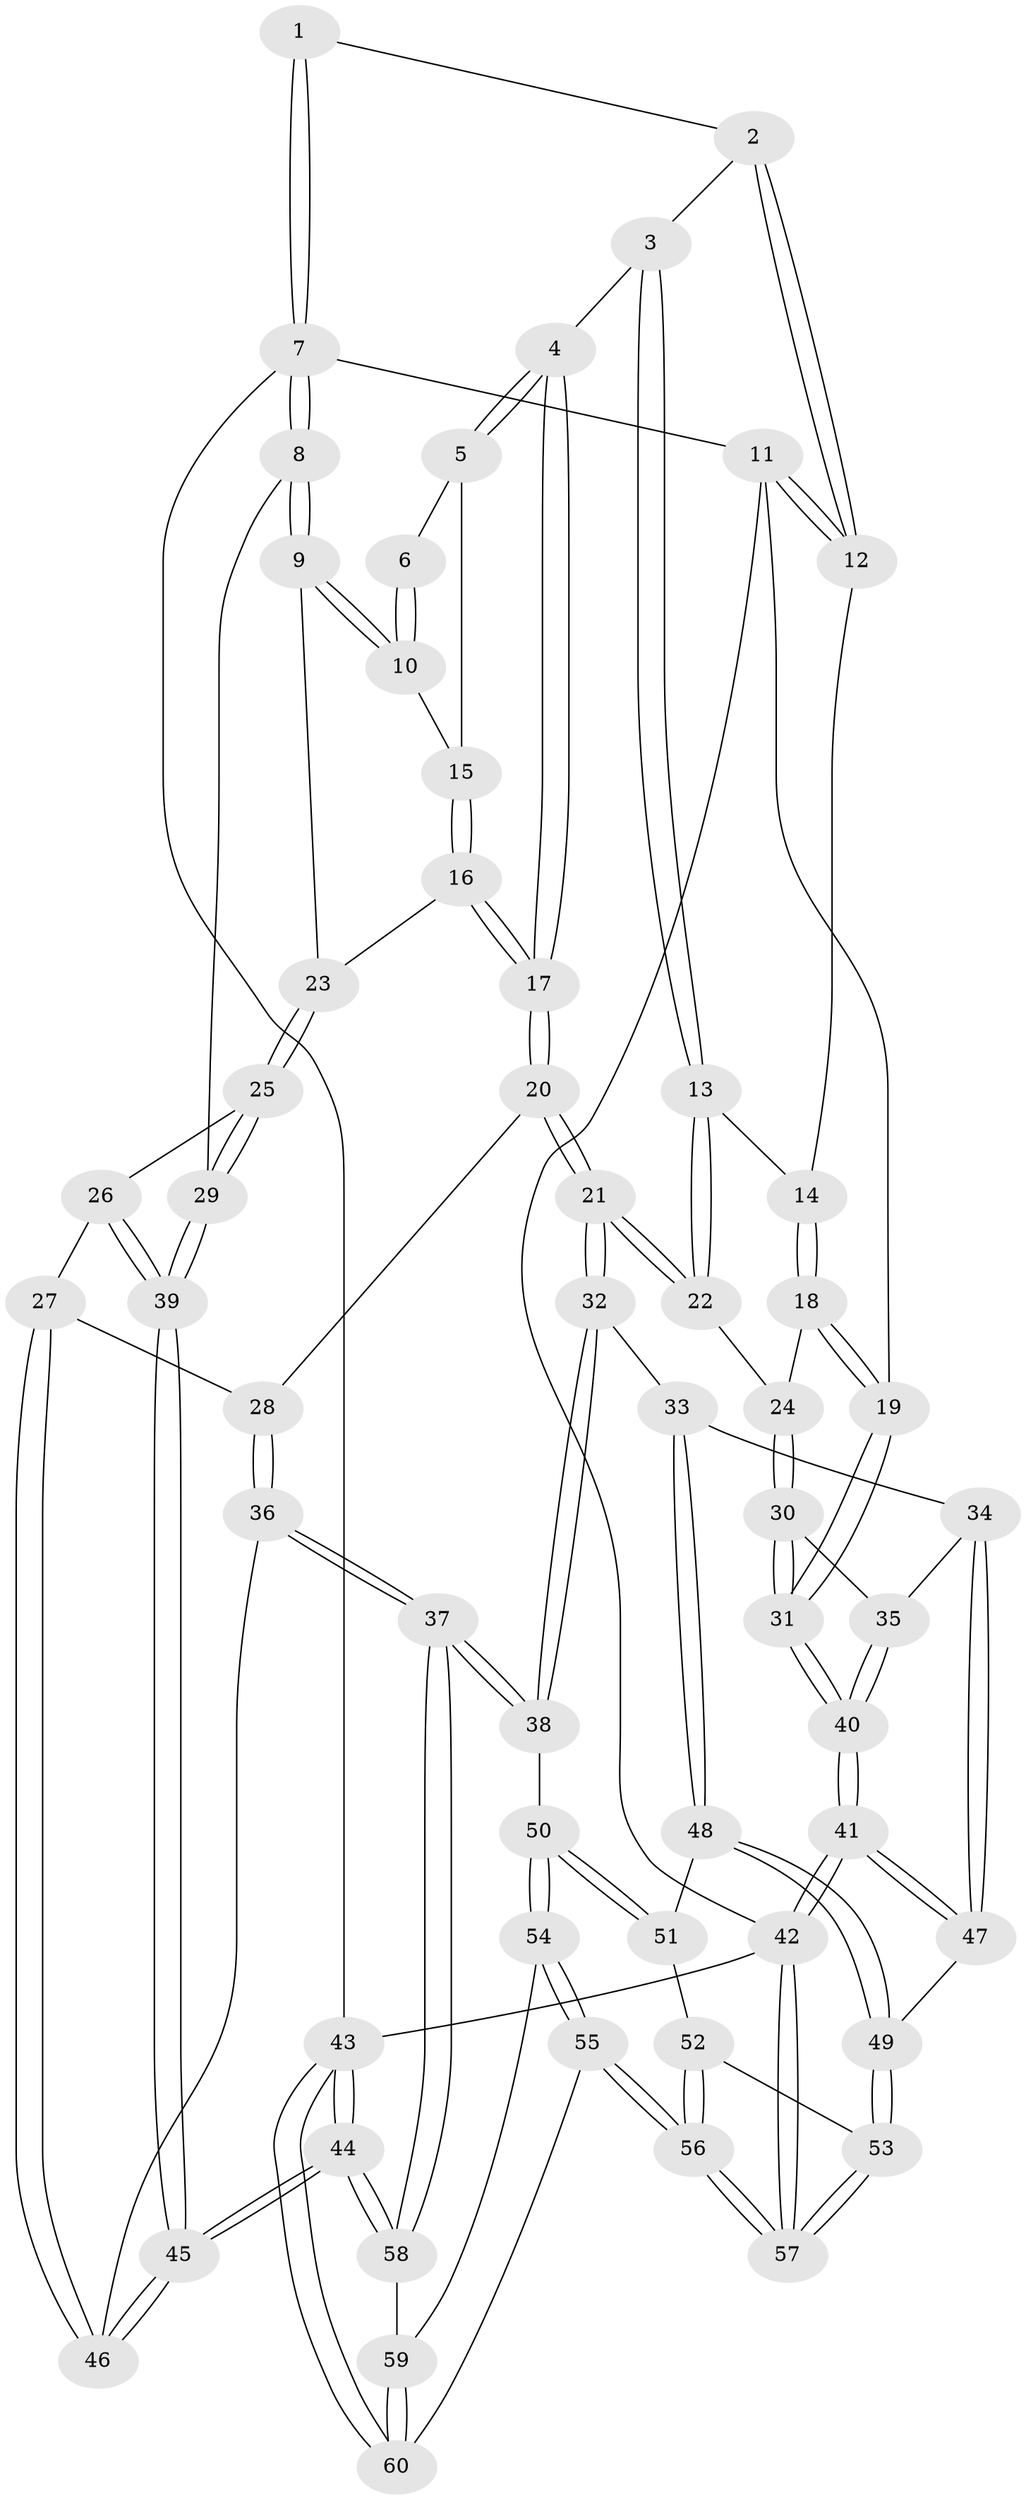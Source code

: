 // coarse degree distribution, {4: 0.25, 6: 0.08333333333333333, 3: 0.3333333333333333, 5: 0.08333333333333333, 2: 0.25}
// Generated by graph-tools (version 1.1) at 2025/54/03/04/25 22:54:12]
// undirected, 60 vertices, 147 edges
graph export_dot {
  node [color=gray90,style=filled];
  1 [pos="+0.9625740641198149+0"];
  2 [pos="+0.39006631765098143+0"];
  3 [pos="+0.4575226919329949+0.046847403002799604"];
  4 [pos="+0.5118751270789388+0.11451521331577008"];
  5 [pos="+0.6642427318161191+0.1338070555408439"];
  6 [pos="+0.9201445899967662+0"];
  7 [pos="+1+0"];
  8 [pos="+1+0.2915267753959549"];
  9 [pos="+0.890847873509646+0.24188082743048578"];
  10 [pos="+0.8689087188267136+0.1773274402523476"];
  11 [pos="+0+0"];
  12 [pos="+0.010396615384509342+0"];
  13 [pos="+0.3054007678730215+0.22415735785068522"];
  14 [pos="+0.107773821334863+0.05163011015177822"];
  15 [pos="+0.6711419653652183+0.14373325353122157"];
  16 [pos="+0.7093447324459004+0.32720751662434705"];
  17 [pos="+0.4755681974507831+0.41589164191966743"];
  18 [pos="+0.11322864572803559+0.3556331899016006"];
  19 [pos="+0+0.42206496022450274"];
  20 [pos="+0.45528430986386925+0.4405940793297216"];
  21 [pos="+0.45472179664006535+0.44080988001998433"];
  22 [pos="+0.3223450254399215+0.3716802848407122"];
  23 [pos="+0.7883946719046065+0.3514248935827816"];
  24 [pos="+0.15010506992794312+0.37808538853206336"];
  25 [pos="+0.8043939311255957+0.3908660431573099"];
  26 [pos="+0.7990163006592818+0.5554269552128078"];
  27 [pos="+0.7570811475277719+0.5991828985391106"];
  28 [pos="+0.4892068848552562+0.46389111500175384"];
  29 [pos="+1+0.4653585882361653"];
  30 [pos="+0.13916780743129734+0.5723047677615639"];
  31 [pos="+0+0.43743439490219654"];
  32 [pos="+0.3774768567760055+0.6271255001962864"];
  33 [pos="+0.2841862266928521+0.6584726067707923"];
  34 [pos="+0.19205903384076672+0.6458317627037191"];
  35 [pos="+0.14518656081845566+0.5966638932503081"];
  36 [pos="+0.6636249885259603+0.7949072972655494"];
  37 [pos="+0.6349184929088131+0.825443596443602"];
  38 [pos="+0.420514598156625+0.6935117183293449"];
  39 [pos="+1+0.5838130662344773"];
  40 [pos="+0+0.6988880909276056"];
  41 [pos="+0+0.8716067487378789"];
  42 [pos="+0+1"];
  43 [pos="+1+1"];
  44 [pos="+1+1"];
  45 [pos="+1+0.9168331884735763"];
  46 [pos="+0.742455514200475+0.733312472762777"];
  47 [pos="+0.11892720685401816+0.7422166132882344"];
  48 [pos="+0.2579577871374775+0.8105883984729795"];
  49 [pos="+0.1757678833544422+0.8459688116591328"];
  50 [pos="+0.3648745864461252+0.9008139980115473"];
  51 [pos="+0.28125996458172725+0.8389218656505975"];
  52 [pos="+0.24213059839162193+0.8944366356778033"];
  53 [pos="+0.17464869318911536+0.8488094628935015"];
  54 [pos="+0.3712918359099133+0.921230858209906"];
  55 [pos="+0.27795188116279707+1"];
  56 [pos="+0.26746623232666067+1"];
  57 [pos="+0+1"];
  58 [pos="+0.6332446093977404+0.8363063562561321"];
  59 [pos="+0.6244495981066539+0.8556013946941077"];
  60 [pos="+0.6023867060434486+1"];
  1 -- 2;
  1 -- 7;
  1 -- 7;
  2 -- 3;
  2 -- 12;
  2 -- 12;
  3 -- 4;
  3 -- 13;
  3 -- 13;
  4 -- 5;
  4 -- 5;
  4 -- 17;
  4 -- 17;
  5 -- 6;
  5 -- 15;
  6 -- 10;
  6 -- 10;
  7 -- 8;
  7 -- 8;
  7 -- 11;
  7 -- 43;
  8 -- 9;
  8 -- 9;
  8 -- 29;
  9 -- 10;
  9 -- 10;
  9 -- 23;
  10 -- 15;
  11 -- 12;
  11 -- 12;
  11 -- 19;
  11 -- 42;
  12 -- 14;
  13 -- 14;
  13 -- 22;
  13 -- 22;
  14 -- 18;
  14 -- 18;
  15 -- 16;
  15 -- 16;
  16 -- 17;
  16 -- 17;
  16 -- 23;
  17 -- 20;
  17 -- 20;
  18 -- 19;
  18 -- 19;
  18 -- 24;
  19 -- 31;
  19 -- 31;
  20 -- 21;
  20 -- 21;
  20 -- 28;
  21 -- 22;
  21 -- 22;
  21 -- 32;
  21 -- 32;
  22 -- 24;
  23 -- 25;
  23 -- 25;
  24 -- 30;
  24 -- 30;
  25 -- 26;
  25 -- 29;
  25 -- 29;
  26 -- 27;
  26 -- 39;
  26 -- 39;
  27 -- 28;
  27 -- 46;
  27 -- 46;
  28 -- 36;
  28 -- 36;
  29 -- 39;
  29 -- 39;
  30 -- 31;
  30 -- 31;
  30 -- 35;
  31 -- 40;
  31 -- 40;
  32 -- 33;
  32 -- 38;
  32 -- 38;
  33 -- 34;
  33 -- 48;
  33 -- 48;
  34 -- 35;
  34 -- 47;
  34 -- 47;
  35 -- 40;
  35 -- 40;
  36 -- 37;
  36 -- 37;
  36 -- 46;
  37 -- 38;
  37 -- 38;
  37 -- 58;
  37 -- 58;
  38 -- 50;
  39 -- 45;
  39 -- 45;
  40 -- 41;
  40 -- 41;
  41 -- 42;
  41 -- 42;
  41 -- 47;
  41 -- 47;
  42 -- 57;
  42 -- 57;
  42 -- 43;
  43 -- 44;
  43 -- 44;
  43 -- 60;
  43 -- 60;
  44 -- 45;
  44 -- 45;
  44 -- 58;
  44 -- 58;
  45 -- 46;
  45 -- 46;
  47 -- 49;
  48 -- 49;
  48 -- 49;
  48 -- 51;
  49 -- 53;
  49 -- 53;
  50 -- 51;
  50 -- 51;
  50 -- 54;
  50 -- 54;
  51 -- 52;
  52 -- 53;
  52 -- 56;
  52 -- 56;
  53 -- 57;
  53 -- 57;
  54 -- 55;
  54 -- 55;
  54 -- 59;
  55 -- 56;
  55 -- 56;
  55 -- 60;
  56 -- 57;
  56 -- 57;
  58 -- 59;
  59 -- 60;
  59 -- 60;
}
